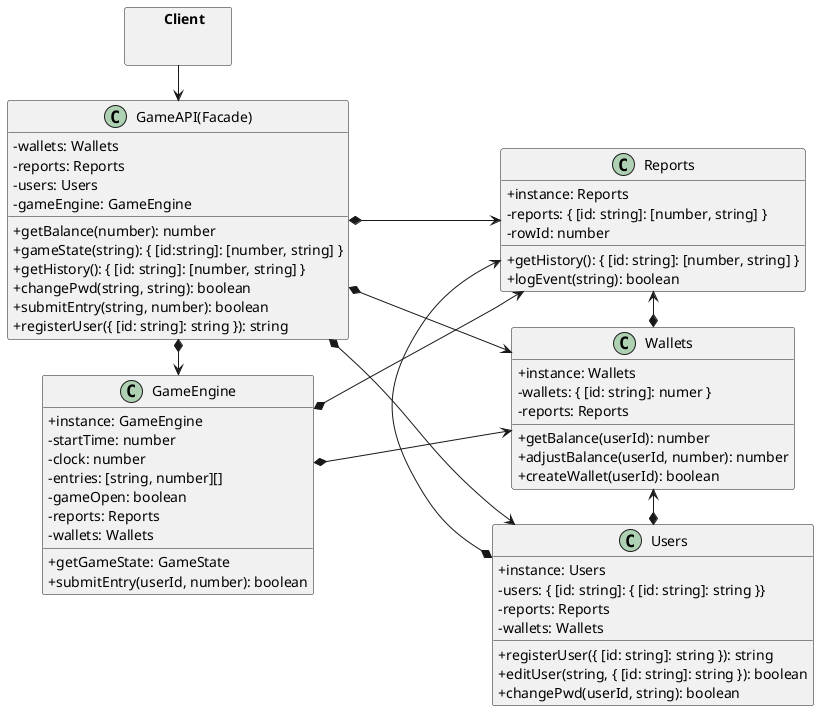 @startuml

left to right direction
skinparam PackageStyle rectangle
skinparam ClassAttributeIconSize 0
' skinparam Linetype polyline
' skinparam Linetype ortho


package "\tClient\t" as Client {}

class "GameAPI(Facade)" as GameAPI {
    - wallets: Wallets
    - reports: Reports
    - users: Users
    - gameEngine: GameEngine

    + getBalance(number): number
    + gameState(string): { [id:string]: [number, string] }
    + getHistory(): { [id: string]: [number, string] }
    + changePwd(string, string): boolean
    + submitEntry(string, number): boolean
    + registerUser({ [id: string]: string }): string
}

class GameEngine {
    + instance: GameEngine
    - startTime: number
    - clock: number
    - entries: [string, number][]
    - gameOpen: boolean
    - reports: Reports
    - {field}wallets: Wallets

    + {method}getGameState: GameState
    + submitEntry(userId, number): boolean
}

Client -right-> GameAPI
GameAPI *-right-> GameEngine


class Reports {
    + instance: Reports
    - reports: { [id: string]: [number, string] }
    - rowId: number

    + getHistory(): { [id: string]: [number, string] }
    + logEvent(string): boolean
}

class Wallets {
    + instance: Wallets
    - wallets: { [id: string]: numer }
    - reports: Reports

    + getBalance(userId): number
    + adjustBalance(userId, number): number
    + createWallet(userId): boolean
}

class Users {
    + instance: Users
    - users: { [id: string]: { [id: string]: string }}
    - reports: Reports
    - wallets: Wallets

    + registerUser({ [id: string]: string }): string
    + editUser(string, { [id: string]: string }): boolean
    + changePwd(userId, string): boolean
}

Reports <-right-* Wallets
Reports <-right-* Users
Wallets <-right-* Users

GameAPI *-down-> Reports : \t\t\t
GameAPI *-down-> Wallets 
GameAPI *-down-> Users

GameEngine *--> Reports
GameEngine *-right-> Wallets

@enduml